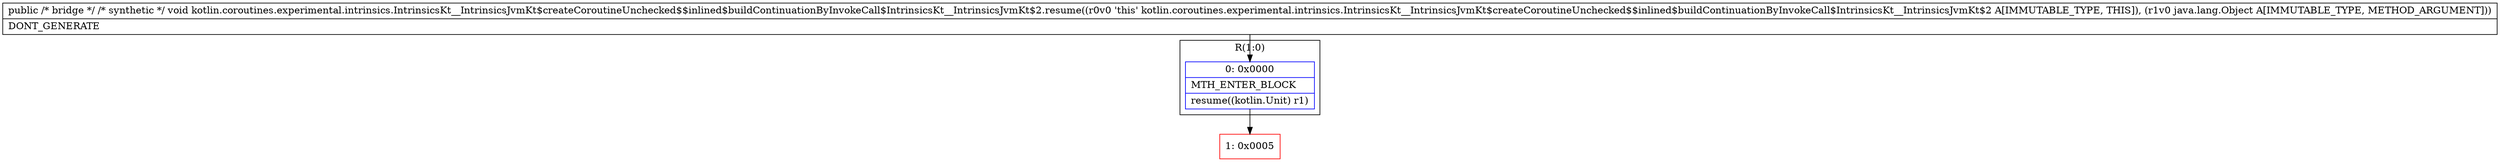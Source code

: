digraph "CFG forkotlin.coroutines.experimental.intrinsics.IntrinsicsKt__IntrinsicsJvmKt$createCoroutineUnchecked$$inlined$buildContinuationByInvokeCall$IntrinsicsKt__IntrinsicsJvmKt$2.resume(Ljava\/lang\/Object;)V" {
subgraph cluster_Region_408615159 {
label = "R(1:0)";
node [shape=record,color=blue];
Node_0 [shape=record,label="{0\:\ 0x0000|MTH_ENTER_BLOCK\l|resume((kotlin.Unit) r1)\l}"];
}
Node_1 [shape=record,color=red,label="{1\:\ 0x0005}"];
MethodNode[shape=record,label="{public \/* bridge *\/ \/* synthetic *\/ void kotlin.coroutines.experimental.intrinsics.IntrinsicsKt__IntrinsicsJvmKt$createCoroutineUnchecked$$inlined$buildContinuationByInvokeCall$IntrinsicsKt__IntrinsicsJvmKt$2.resume((r0v0 'this' kotlin.coroutines.experimental.intrinsics.IntrinsicsKt__IntrinsicsJvmKt$createCoroutineUnchecked$$inlined$buildContinuationByInvokeCall$IntrinsicsKt__IntrinsicsJvmKt$2 A[IMMUTABLE_TYPE, THIS]), (r1v0 java.lang.Object A[IMMUTABLE_TYPE, METHOD_ARGUMENT]))  | DONT_GENERATE\l}"];
MethodNode -> Node_0;
Node_0 -> Node_1;
}

